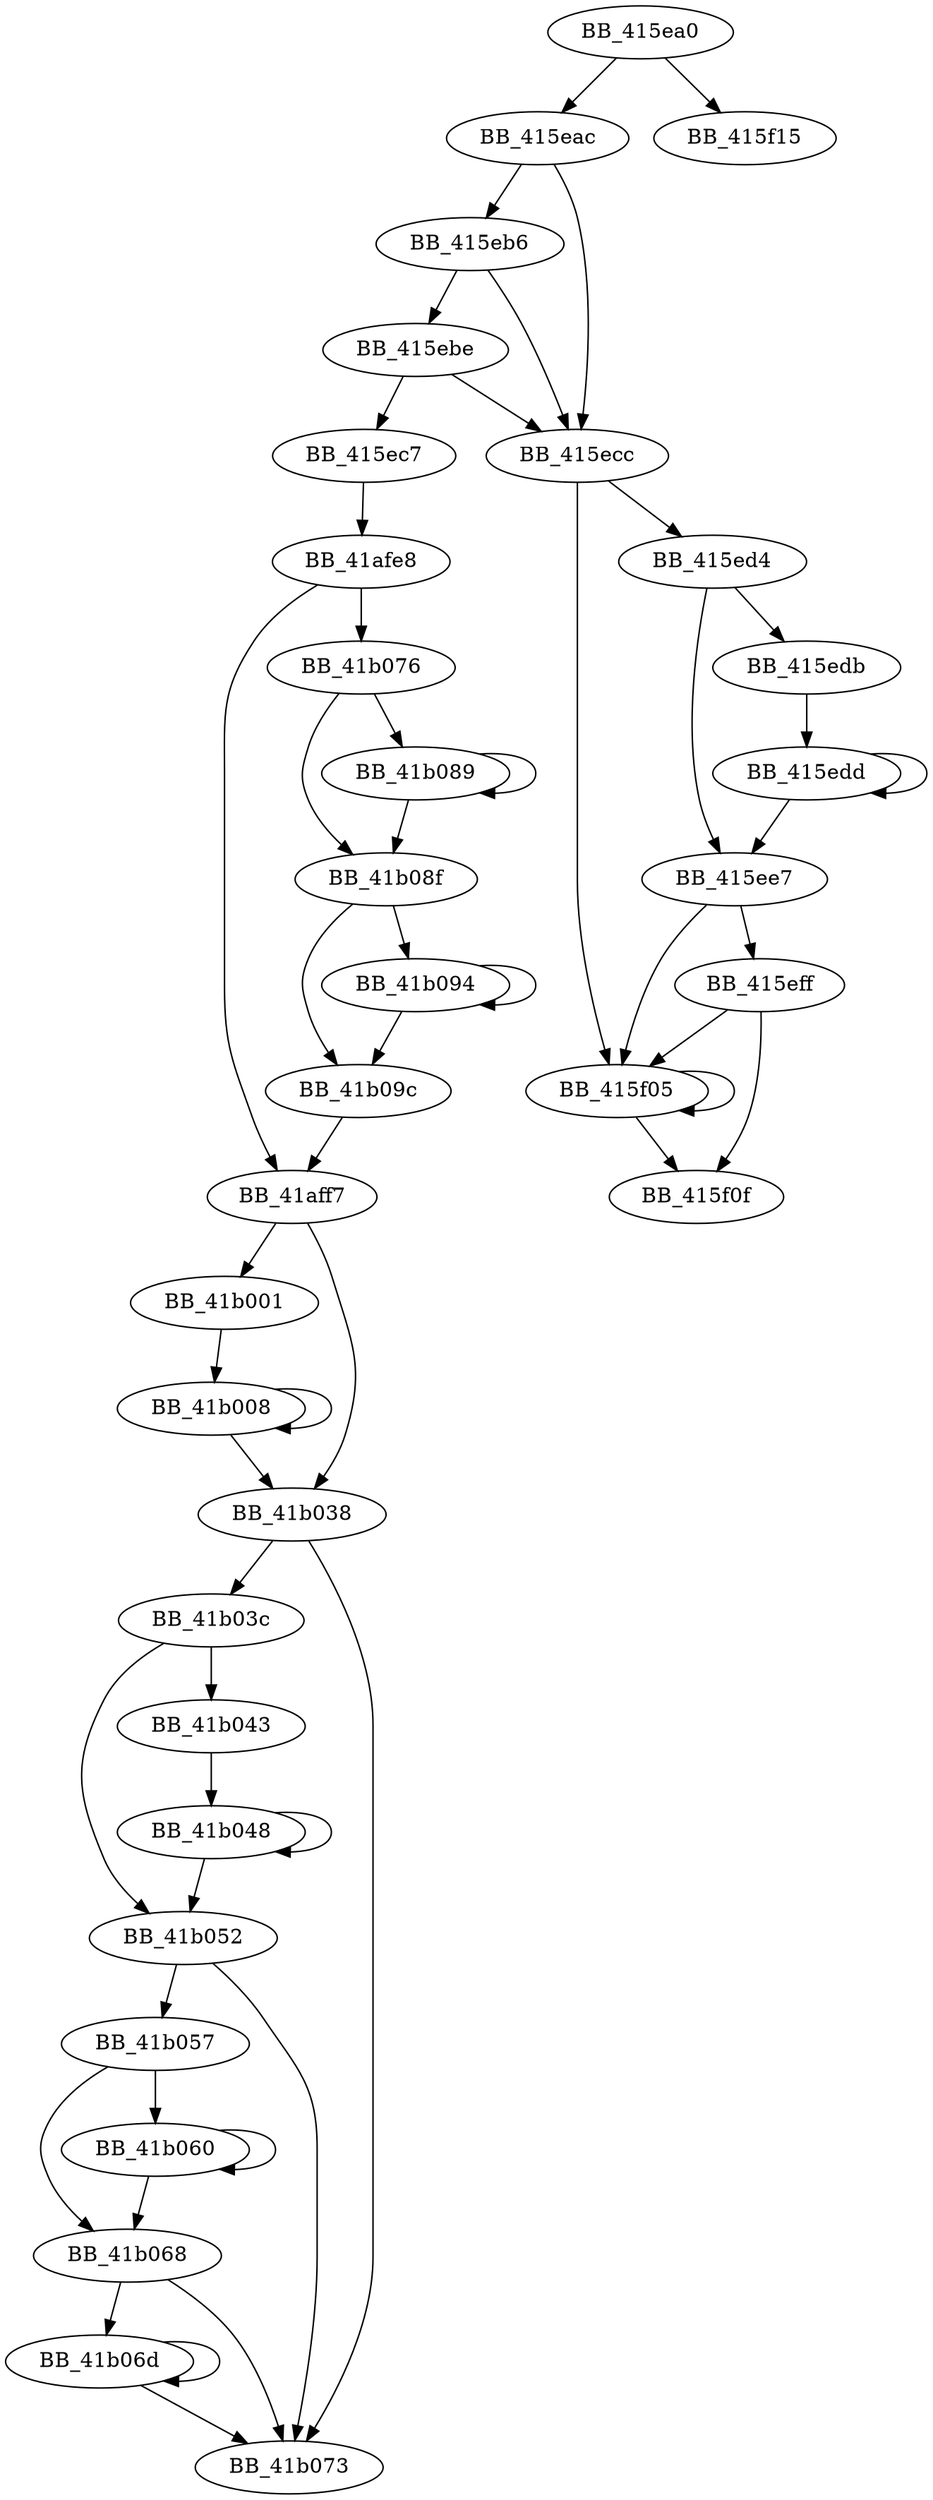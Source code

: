 DiGraph _memset{
BB_415ea0->BB_415eac
BB_415ea0->BB_415f15
BB_415eac->BB_415eb6
BB_415eac->BB_415ecc
BB_415eb6->BB_415ebe
BB_415eb6->BB_415ecc
BB_415ebe->BB_415ec7
BB_415ebe->BB_415ecc
BB_415ec7->BB_41afe8
BB_415ecc->BB_415ed4
BB_415ecc->BB_415f05
BB_415ed4->BB_415edb
BB_415ed4->BB_415ee7
BB_415edb->BB_415edd
BB_415edd->BB_415edd
BB_415edd->BB_415ee7
BB_415ee7->BB_415eff
BB_415ee7->BB_415f05
BB_415eff->BB_415f05
BB_415eff->BB_415f0f
BB_415f05->BB_415f05
BB_415f05->BB_415f0f
BB_41afe8->BB_41aff7
BB_41afe8->BB_41b076
BB_41aff7->BB_41b001
BB_41aff7->BB_41b038
BB_41b001->BB_41b008
BB_41b008->BB_41b008
BB_41b008->BB_41b038
BB_41b038->BB_41b03c
BB_41b038->BB_41b073
BB_41b03c->BB_41b043
BB_41b03c->BB_41b052
BB_41b043->BB_41b048
BB_41b048->BB_41b048
BB_41b048->BB_41b052
BB_41b052->BB_41b057
BB_41b052->BB_41b073
BB_41b057->BB_41b060
BB_41b057->BB_41b068
BB_41b060->BB_41b060
BB_41b060->BB_41b068
BB_41b068->BB_41b06d
BB_41b068->BB_41b073
BB_41b06d->BB_41b06d
BB_41b06d->BB_41b073
BB_41b076->BB_41b089
BB_41b076->BB_41b08f
BB_41b089->BB_41b089
BB_41b089->BB_41b08f
BB_41b08f->BB_41b094
BB_41b08f->BB_41b09c
BB_41b094->BB_41b094
BB_41b094->BB_41b09c
BB_41b09c->BB_41aff7
}
